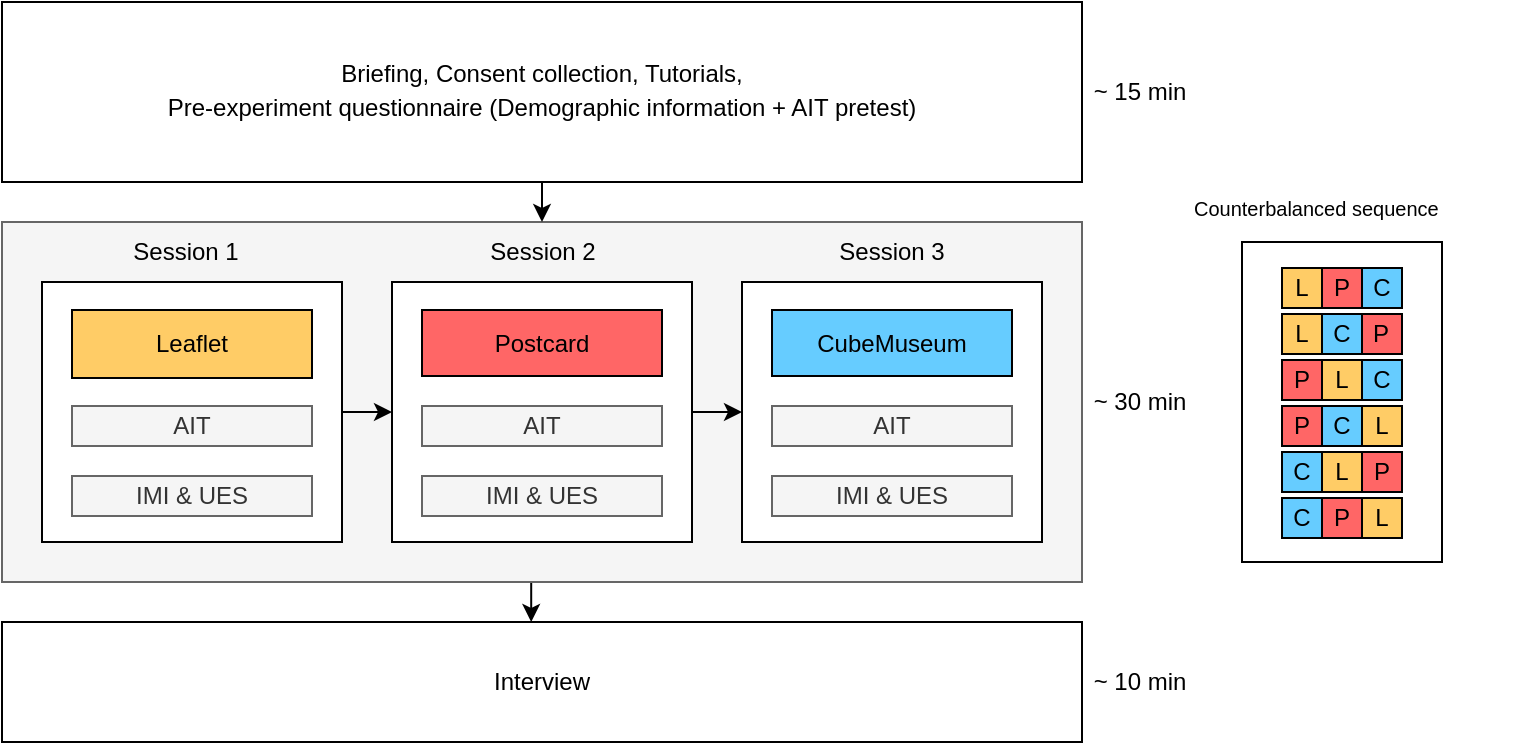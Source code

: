 <mxfile version="15.1.1" type="github">
  <diagram id="YztOMZqRNjCZVYt_EYAs" name="Page-1">
    <mxGraphModel dx="3100" dy="1734" grid="1" gridSize="10" guides="1" tooltips="1" connect="1" arrows="1" fold="1" page="1" pageScale="1" pageWidth="827" pageHeight="1169" math="0" shadow="0">
      <root>
        <mxCell id="0" />
        <mxCell id="1" parent="0" />
        <mxCell id="afxT_G7yyYUA6docVojB-9" value="" style="rounded=0;whiteSpace=wrap;html=1;" vertex="1" parent="1">
          <mxGeometry x="750" y="220" width="100" height="160" as="geometry" />
        </mxCell>
        <mxCell id="ed0Cr6qEdPq9sL8ti0eW-55" style="edgeStyle=orthogonalEdgeStyle;rounded=0;orthogonalLoop=1;jettySize=auto;html=1;exitX=0.5;exitY=1;exitDx=0;exitDy=0;entryX=0.49;entryY=0;entryDx=0;entryDy=0;entryPerimeter=0;" parent="1" source="ed0Cr6qEdPq9sL8ti0eW-13" target="ed0Cr6qEdPq9sL8ti0eW-3" edge="1">
          <mxGeometry relative="1" as="geometry" />
        </mxCell>
        <mxCell id="ed0Cr6qEdPq9sL8ti0eW-13" value="" style="rounded=0;whiteSpace=wrap;html=1;fillColor=#f5f5f5;strokeColor=#666666;fontColor=#333333;" parent="1" vertex="1">
          <mxGeometry x="130" y="210" width="540" height="180" as="geometry" />
        </mxCell>
        <mxCell id="ed0Cr6qEdPq9sL8ti0eW-43" style="edgeStyle=orthogonalEdgeStyle;rounded=0;orthogonalLoop=1;jettySize=auto;html=1;exitX=1;exitY=0.5;exitDx=0;exitDy=0;entryX=0;entryY=0.5;entryDx=0;entryDy=0;" parent="1" source="ed0Cr6qEdPq9sL8ti0eW-15" target="ed0Cr6qEdPq9sL8ti0eW-16" edge="1">
          <mxGeometry relative="1" as="geometry" />
        </mxCell>
        <mxCell id="ed0Cr6qEdPq9sL8ti0eW-15" value="" style="rounded=0;whiteSpace=wrap;html=1;" parent="1" vertex="1">
          <mxGeometry x="150" y="240" width="150" height="130" as="geometry" />
        </mxCell>
        <mxCell id="ed0Cr6qEdPq9sL8ti0eW-49" style="edgeStyle=orthogonalEdgeStyle;rounded=0;orthogonalLoop=1;jettySize=auto;html=1;exitX=1;exitY=0.5;exitDx=0;exitDy=0;entryX=0;entryY=0.5;entryDx=0;entryDy=0;" parent="1" source="ed0Cr6qEdPq9sL8ti0eW-16" target="ed0Cr6qEdPq9sL8ti0eW-17" edge="1">
          <mxGeometry relative="1" as="geometry" />
        </mxCell>
        <mxCell id="ed0Cr6qEdPq9sL8ti0eW-16" value="" style="rounded=0;whiteSpace=wrap;html=1;" parent="1" vertex="1">
          <mxGeometry x="325" y="240" width="150" height="130" as="geometry" />
        </mxCell>
        <mxCell id="ed0Cr6qEdPq9sL8ti0eW-17" value="" style="rounded=0;whiteSpace=wrap;html=1;" parent="1" vertex="1">
          <mxGeometry x="500" y="240" width="150" height="130" as="geometry" />
        </mxCell>
        <mxCell id="ed0Cr6qEdPq9sL8ti0eW-53" style="edgeStyle=orthogonalEdgeStyle;rounded=0;orthogonalLoop=1;jettySize=auto;html=1;exitX=0.5;exitY=1;exitDx=0;exitDy=0;entryX=0.5;entryY=0;entryDx=0;entryDy=0;" parent="1" source="ed0Cr6qEdPq9sL8ti0eW-1" target="ed0Cr6qEdPq9sL8ti0eW-13" edge="1">
          <mxGeometry relative="1" as="geometry" />
        </mxCell>
        <mxCell id="ed0Cr6qEdPq9sL8ti0eW-1" value="Briefing, Consent collection, Tutorials, &lt;br&gt;&lt;span&gt;&lt;span lang=&quot;EN-US&quot; style=&quot;line-height: 150%&quot;&gt;&lt;font face=&quot;Arial&quot;&gt;Pre-experiment questionnaire&amp;nbsp;&lt;/font&gt;&lt;/span&gt;&lt;/span&gt;(Demographic information + AIT pretest)" style="rounded=0;whiteSpace=wrap;html=1;" parent="1" vertex="1">
          <mxGeometry x="130" y="100" width="540" height="90" as="geometry" />
        </mxCell>
        <mxCell id="ed0Cr6qEdPq9sL8ti0eW-3" value="&lt;font face=&quot;Arial&quot;&gt;Interview&lt;/font&gt;" style="rounded=0;whiteSpace=wrap;html=1;" parent="1" vertex="1">
          <mxGeometry x="130" y="410" width="540" height="60" as="geometry" />
        </mxCell>
        <mxCell id="ed0Cr6qEdPq9sL8ti0eW-7" value="&lt;font face=&quot;Arial&quot;&gt;AIT&lt;/font&gt;" style="rounded=0;whiteSpace=wrap;html=1;fillColor=#f5f5f5;strokeColor=#666666;fontColor=#333333;" parent="1" vertex="1">
          <mxGeometry x="165" y="302" width="120" height="20" as="geometry" />
        </mxCell>
        <mxCell id="ed0Cr6qEdPq9sL8ti0eW-8" value="&lt;span style=&quot;font-family: &amp;#34;arial&amp;#34;&quot;&gt;AIT&lt;/span&gt;" style="rounded=0;whiteSpace=wrap;html=1;fillColor=#f5f5f5;strokeColor=#666666;fontColor=#333333;" parent="1" vertex="1">
          <mxGeometry x="340" y="302" width="120" height="20" as="geometry" />
        </mxCell>
        <mxCell id="ed0Cr6qEdPq9sL8ti0eW-9" value="&lt;span style=&quot;font-family: &amp;#34;arial&amp;#34;&quot;&gt;AIT&lt;/span&gt;" style="rounded=0;whiteSpace=wrap;html=1;fillColor=#f5f5f5;strokeColor=#666666;fontColor=#333333;" parent="1" vertex="1">
          <mxGeometry x="515" y="302" width="120" height="20" as="geometry" />
        </mxCell>
        <mxCell id="ed0Cr6qEdPq9sL8ti0eW-10" value="IMI &amp;amp; UES" style="rounded=0;whiteSpace=wrap;html=1;fillColor=#f5f5f5;strokeColor=#666666;fontColor=#333333;" parent="1" vertex="1">
          <mxGeometry x="165" y="337" width="120" height="20" as="geometry" />
        </mxCell>
        <mxCell id="ed0Cr6qEdPq9sL8ti0eW-11" value="&lt;span&gt;IMI &amp;amp; UES&lt;/span&gt;" style="rounded=0;whiteSpace=wrap;html=1;fillColor=#f5f5f5;strokeColor=#666666;fontColor=#333333;" parent="1" vertex="1">
          <mxGeometry x="340" y="337" width="120" height="20" as="geometry" />
        </mxCell>
        <mxCell id="ed0Cr6qEdPq9sL8ti0eW-12" value="&lt;span&gt;IMI &amp;amp; UES&lt;/span&gt;" style="rounded=0;whiteSpace=wrap;html=1;fillColor=#f5f5f5;strokeColor=#666666;fontColor=#333333;" parent="1" vertex="1">
          <mxGeometry x="515" y="337" width="120" height="20" as="geometry" />
        </mxCell>
        <mxCell id="ed0Cr6qEdPq9sL8ti0eW-18" value="&lt;font face=&quot;Arial&quot;&gt;L&lt;/font&gt;" style="rounded=0;whiteSpace=wrap;html=1;fontColor=#000000;fillColor=#ffcc66;" parent="1" vertex="1">
          <mxGeometry x="770" y="233" width="20" height="20" as="geometry" />
        </mxCell>
        <mxCell id="ed0Cr6qEdPq9sL8ti0eW-25" value="&lt;span style=&quot;font-family: &amp;#34;arial&amp;#34;&quot;&gt;L&lt;/span&gt;" style="rounded=0;whiteSpace=wrap;html=1;fontColor=#000000;fillColor=#FFCC66;" parent="1" vertex="1">
          <mxGeometry x="770" y="256" width="20" height="20" as="geometry" />
        </mxCell>
        <mxCell id="ed0Cr6qEdPq9sL8ti0eW-27" value="&lt;font face=&quot;Arial&quot;&gt;P&lt;/font&gt;" style="rounded=0;whiteSpace=wrap;html=1;fillColor=#FF6666;" parent="1" vertex="1">
          <mxGeometry x="790" y="233" width="20" height="20" as="geometry" />
        </mxCell>
        <mxCell id="ed0Cr6qEdPq9sL8ti0eW-28" value="&lt;font face=&quot;Arial&quot;&gt;P&lt;/font&gt;" style="rounded=0;whiteSpace=wrap;html=1;fillColor=#ff6666;" parent="1" vertex="1">
          <mxGeometry x="809" y="256" width="21" height="20" as="geometry" />
        </mxCell>
        <mxCell id="ed0Cr6qEdPq9sL8ti0eW-29" value="&lt;font face=&quot;Arial&quot;&gt;C&lt;/font&gt;" style="rounded=0;whiteSpace=wrap;html=1;fillColor=#66ccff;" parent="1" vertex="1">
          <mxGeometry x="810" y="233" width="20" height="20" as="geometry" />
        </mxCell>
        <mxCell id="ed0Cr6qEdPq9sL8ti0eW-30" value="&lt;span style=&quot;font-family: &amp;#34;arial&amp;#34;&quot;&gt;C&lt;/span&gt;" style="rounded=0;whiteSpace=wrap;html=1;fillColor=#66ccff;" parent="1" vertex="1">
          <mxGeometry x="790" y="256" width="20" height="20" as="geometry" />
        </mxCell>
        <mxCell id="ed0Cr6qEdPq9sL8ti0eW-31" value="&lt;span style=&quot;font-family: &amp;#34;arial&amp;#34;&quot;&gt;P&lt;/span&gt;" style="rounded=0;whiteSpace=wrap;html=1;fillColor=#FF6666;" parent="1" vertex="1">
          <mxGeometry x="770" y="279" width="20" height="20" as="geometry" />
        </mxCell>
        <mxCell id="ed0Cr6qEdPq9sL8ti0eW-32" value="&lt;span style=&quot;font-family: &amp;#34;arial&amp;#34;&quot;&gt;C&lt;/span&gt;" style="rounded=0;whiteSpace=wrap;html=1;fillColor=#66CCFF;" parent="1" vertex="1">
          <mxGeometry x="770" y="325" width="20" height="20" as="geometry" />
        </mxCell>
        <mxCell id="ed0Cr6qEdPq9sL8ti0eW-33" value="&lt;span style=&quot;font-family: &amp;#34;arial&amp;#34;&quot;&gt;L&lt;/span&gt;" style="rounded=0;whiteSpace=wrap;html=1;fillColor=#FFCC66;" parent="1" vertex="1">
          <mxGeometry x="790" y="325" width="20" height="20" as="geometry" />
        </mxCell>
        <mxCell id="ed0Cr6qEdPq9sL8ti0eW-34" value="&lt;span style=&quot;font-family: &amp;#34;arial&amp;#34;&quot;&gt;C&lt;/span&gt;" style="rounded=0;whiteSpace=wrap;html=1;fillColor=#66CCFF;" parent="1" vertex="1">
          <mxGeometry x="770" y="348" width="20" height="20" as="geometry" />
        </mxCell>
        <mxCell id="ed0Cr6qEdPq9sL8ti0eW-35" value="&lt;span style=&quot;font-family: &amp;#34;arial&amp;#34;&quot;&gt;L&lt;/span&gt;" style="rounded=0;whiteSpace=wrap;html=1;fillColor=#FFCC66;" parent="1" vertex="1">
          <mxGeometry x="810" y="348" width="20" height="20" as="geometry" />
        </mxCell>
        <mxCell id="ed0Cr6qEdPq9sL8ti0eW-36" value="&lt;span style=&quot;font-family: &amp;#34;arial&amp;#34;&quot;&gt;P&lt;/span&gt;" style="rounded=0;whiteSpace=wrap;html=1;fillColor=#FF6666;" parent="1" vertex="1">
          <mxGeometry x="810" y="325" width="20" height="20" as="geometry" />
        </mxCell>
        <mxCell id="ed0Cr6qEdPq9sL8ti0eW-37" value="&lt;span style=&quot;font-family: &amp;#34;arial&amp;#34;&quot;&gt;C&lt;/span&gt;" style="rounded=0;whiteSpace=wrap;html=1;fillColor=#66CCFF;" parent="1" vertex="1">
          <mxGeometry x="790" y="302" width="20" height="20" as="geometry" />
        </mxCell>
        <mxCell id="ed0Cr6qEdPq9sL8ti0eW-39" value="&lt;span style=&quot;font-family: &amp;#34;arial&amp;#34;&quot;&gt;C&lt;/span&gt;" style="rounded=0;whiteSpace=wrap;html=1;fillColor=#66CCFF;" parent="1" vertex="1">
          <mxGeometry x="810" y="279" width="20" height="20" as="geometry" />
        </mxCell>
        <mxCell id="ed0Cr6qEdPq9sL8ti0eW-40" value="&lt;span style=&quot;font-family: &amp;#34;arial&amp;#34;&quot;&gt;L&lt;/span&gt;" style="rounded=0;whiteSpace=wrap;html=1;fillColor=#FFCC66;" parent="1" vertex="1">
          <mxGeometry x="790" y="279" width="20" height="20" as="geometry" />
        </mxCell>
        <mxCell id="ed0Cr6qEdPq9sL8ti0eW-41" value="&lt;span style=&quot;font-family: &amp;#34;arial&amp;#34;&quot;&gt;P&lt;/span&gt;" style="rounded=0;whiteSpace=wrap;html=1;fillColor=#FF6666;" parent="1" vertex="1">
          <mxGeometry x="770" y="302" width="20" height="20" as="geometry" />
        </mxCell>
        <mxCell id="ed0Cr6qEdPq9sL8ti0eW-42" value="&lt;span style=&quot;font-family: &amp;#34;arial&amp;#34;&quot;&gt;L&lt;/span&gt;" style="rounded=0;whiteSpace=wrap;html=1;fillColor=#FFCC66;" parent="1" vertex="1">
          <mxGeometry x="810" y="302" width="20" height="20" as="geometry" />
        </mxCell>
        <mxCell id="ed0Cr6qEdPq9sL8ti0eW-52" value="&lt;span style=&quot;font-family: &amp;#34;arial&amp;#34;&quot;&gt;P&lt;/span&gt;" style="rounded=0;whiteSpace=wrap;html=1;fillColor=#FF6666;" parent="1" vertex="1">
          <mxGeometry x="790" y="348" width="20" height="20" as="geometry" />
        </mxCell>
        <mxCell id="ed0Cr6qEdPq9sL8ti0eW-56" value="&lt;font face=&quot;Arial&quot;&gt;~ 10 min&lt;/font&gt;" style="text;html=1;strokeColor=none;fillColor=none;align=center;verticalAlign=middle;whiteSpace=wrap;rounded=0;" parent="1" vertex="1">
          <mxGeometry x="664" y="415" width="70" height="50" as="geometry" />
        </mxCell>
        <mxCell id="ed0Cr6qEdPq9sL8ti0eW-57" value="&lt;font face=&quot;Arial&quot;&gt;~ 30 min&lt;/font&gt;" style="text;html=1;strokeColor=none;fillColor=none;align=center;verticalAlign=middle;whiteSpace=wrap;rounded=0;" parent="1" vertex="1">
          <mxGeometry x="664" y="275" width="70" height="50" as="geometry" />
        </mxCell>
        <mxCell id="ed0Cr6qEdPq9sL8ti0eW-58" value="&lt;font face=&quot;Arial&quot;&gt;~ 15 min&lt;/font&gt;" style="text;html=1;strokeColor=none;fillColor=none;align=center;verticalAlign=middle;whiteSpace=wrap;rounded=0;" parent="1" vertex="1">
          <mxGeometry x="664" y="120" width="70" height="50" as="geometry" />
        </mxCell>
        <mxCell id="ed0Cr6qEdPq9sL8ti0eW-64" value="&lt;span style=&quot;font-family: &amp;#34;arial&amp;#34;&quot;&gt;Session 3&lt;/span&gt;" style="text;html=1;strokeColor=none;fillColor=none;align=center;verticalAlign=middle;whiteSpace=wrap;rounded=0;" parent="1" vertex="1">
          <mxGeometry x="540" y="200" width="70" height="50" as="geometry" />
        </mxCell>
        <mxCell id="ed0Cr6qEdPq9sL8ti0eW-65" value="&lt;span style=&quot;font-family: &amp;#34;arial&amp;#34;&quot;&gt;Session 2&lt;/span&gt;" style="text;html=1;strokeColor=none;fillColor=none;align=center;verticalAlign=middle;whiteSpace=wrap;rounded=0;" parent="1" vertex="1">
          <mxGeometry x="359.5" y="200" width="81" height="50" as="geometry" />
        </mxCell>
        <mxCell id="ed0Cr6qEdPq9sL8ti0eW-66" value="&lt;span style=&quot;font-family: &amp;#34;arial&amp;#34;&quot;&gt;Session 1&lt;/span&gt;" style="text;html=1;strokeColor=none;fillColor=none;align=center;verticalAlign=middle;whiteSpace=wrap;rounded=0;" parent="1" vertex="1">
          <mxGeometry x="165" y="200" width="114" height="50" as="geometry" />
        </mxCell>
        <mxCell id="afxT_G7yyYUA6docVojB-4" value="&lt;font face=&quot;Arial&quot;&gt;Leaflet&lt;/font&gt;" style="rounded=0;whiteSpace=wrap;html=1;fontColor=#000000;fillColor=#ffcc66;" vertex="1" parent="1">
          <mxGeometry x="165" y="254" width="120" height="34" as="geometry" />
        </mxCell>
        <mxCell id="afxT_G7yyYUA6docVojB-5" value="&lt;font face=&quot;Arial&quot;&gt;Postcard&lt;/font&gt;" style="rounded=0;whiteSpace=wrap;html=1;fillColor=#FF6666;" vertex="1" parent="1">
          <mxGeometry x="340" y="254" width="120" height="33" as="geometry" />
        </mxCell>
        <mxCell id="afxT_G7yyYUA6docVojB-7" value="&lt;span style=&quot;font-family: &amp;#34;arial&amp;#34;&quot;&gt;CubeMuseum&lt;/span&gt;" style="rounded=0;whiteSpace=wrap;html=1;fillColor=#66CCFF;" vertex="1" parent="1">
          <mxGeometry x="515" y="254" width="120" height="33" as="geometry" />
        </mxCell>
        <mxCell id="afxT_G7yyYUA6docVojB-10" value="&lt;span style=&quot;color: rgb(0 , 0 , 0) ; font-family: &amp;#34;arial&amp;#34; ; font-style: normal ; font-weight: 400 ; letter-spacing: normal ; text-align: center ; text-indent: 0px ; text-transform: none ; word-spacing: 0px ; display: inline ; float: none&quot;&gt;&lt;font style=&quot;font-size: 10px&quot;&gt;Counterbalanced sequence&lt;/font&gt;&lt;/span&gt;" style="text;whiteSpace=wrap;html=1;" vertex="1" parent="1">
          <mxGeometry x="724" y="189" width="170" height="29" as="geometry" />
        </mxCell>
      </root>
    </mxGraphModel>
  </diagram>
</mxfile>
